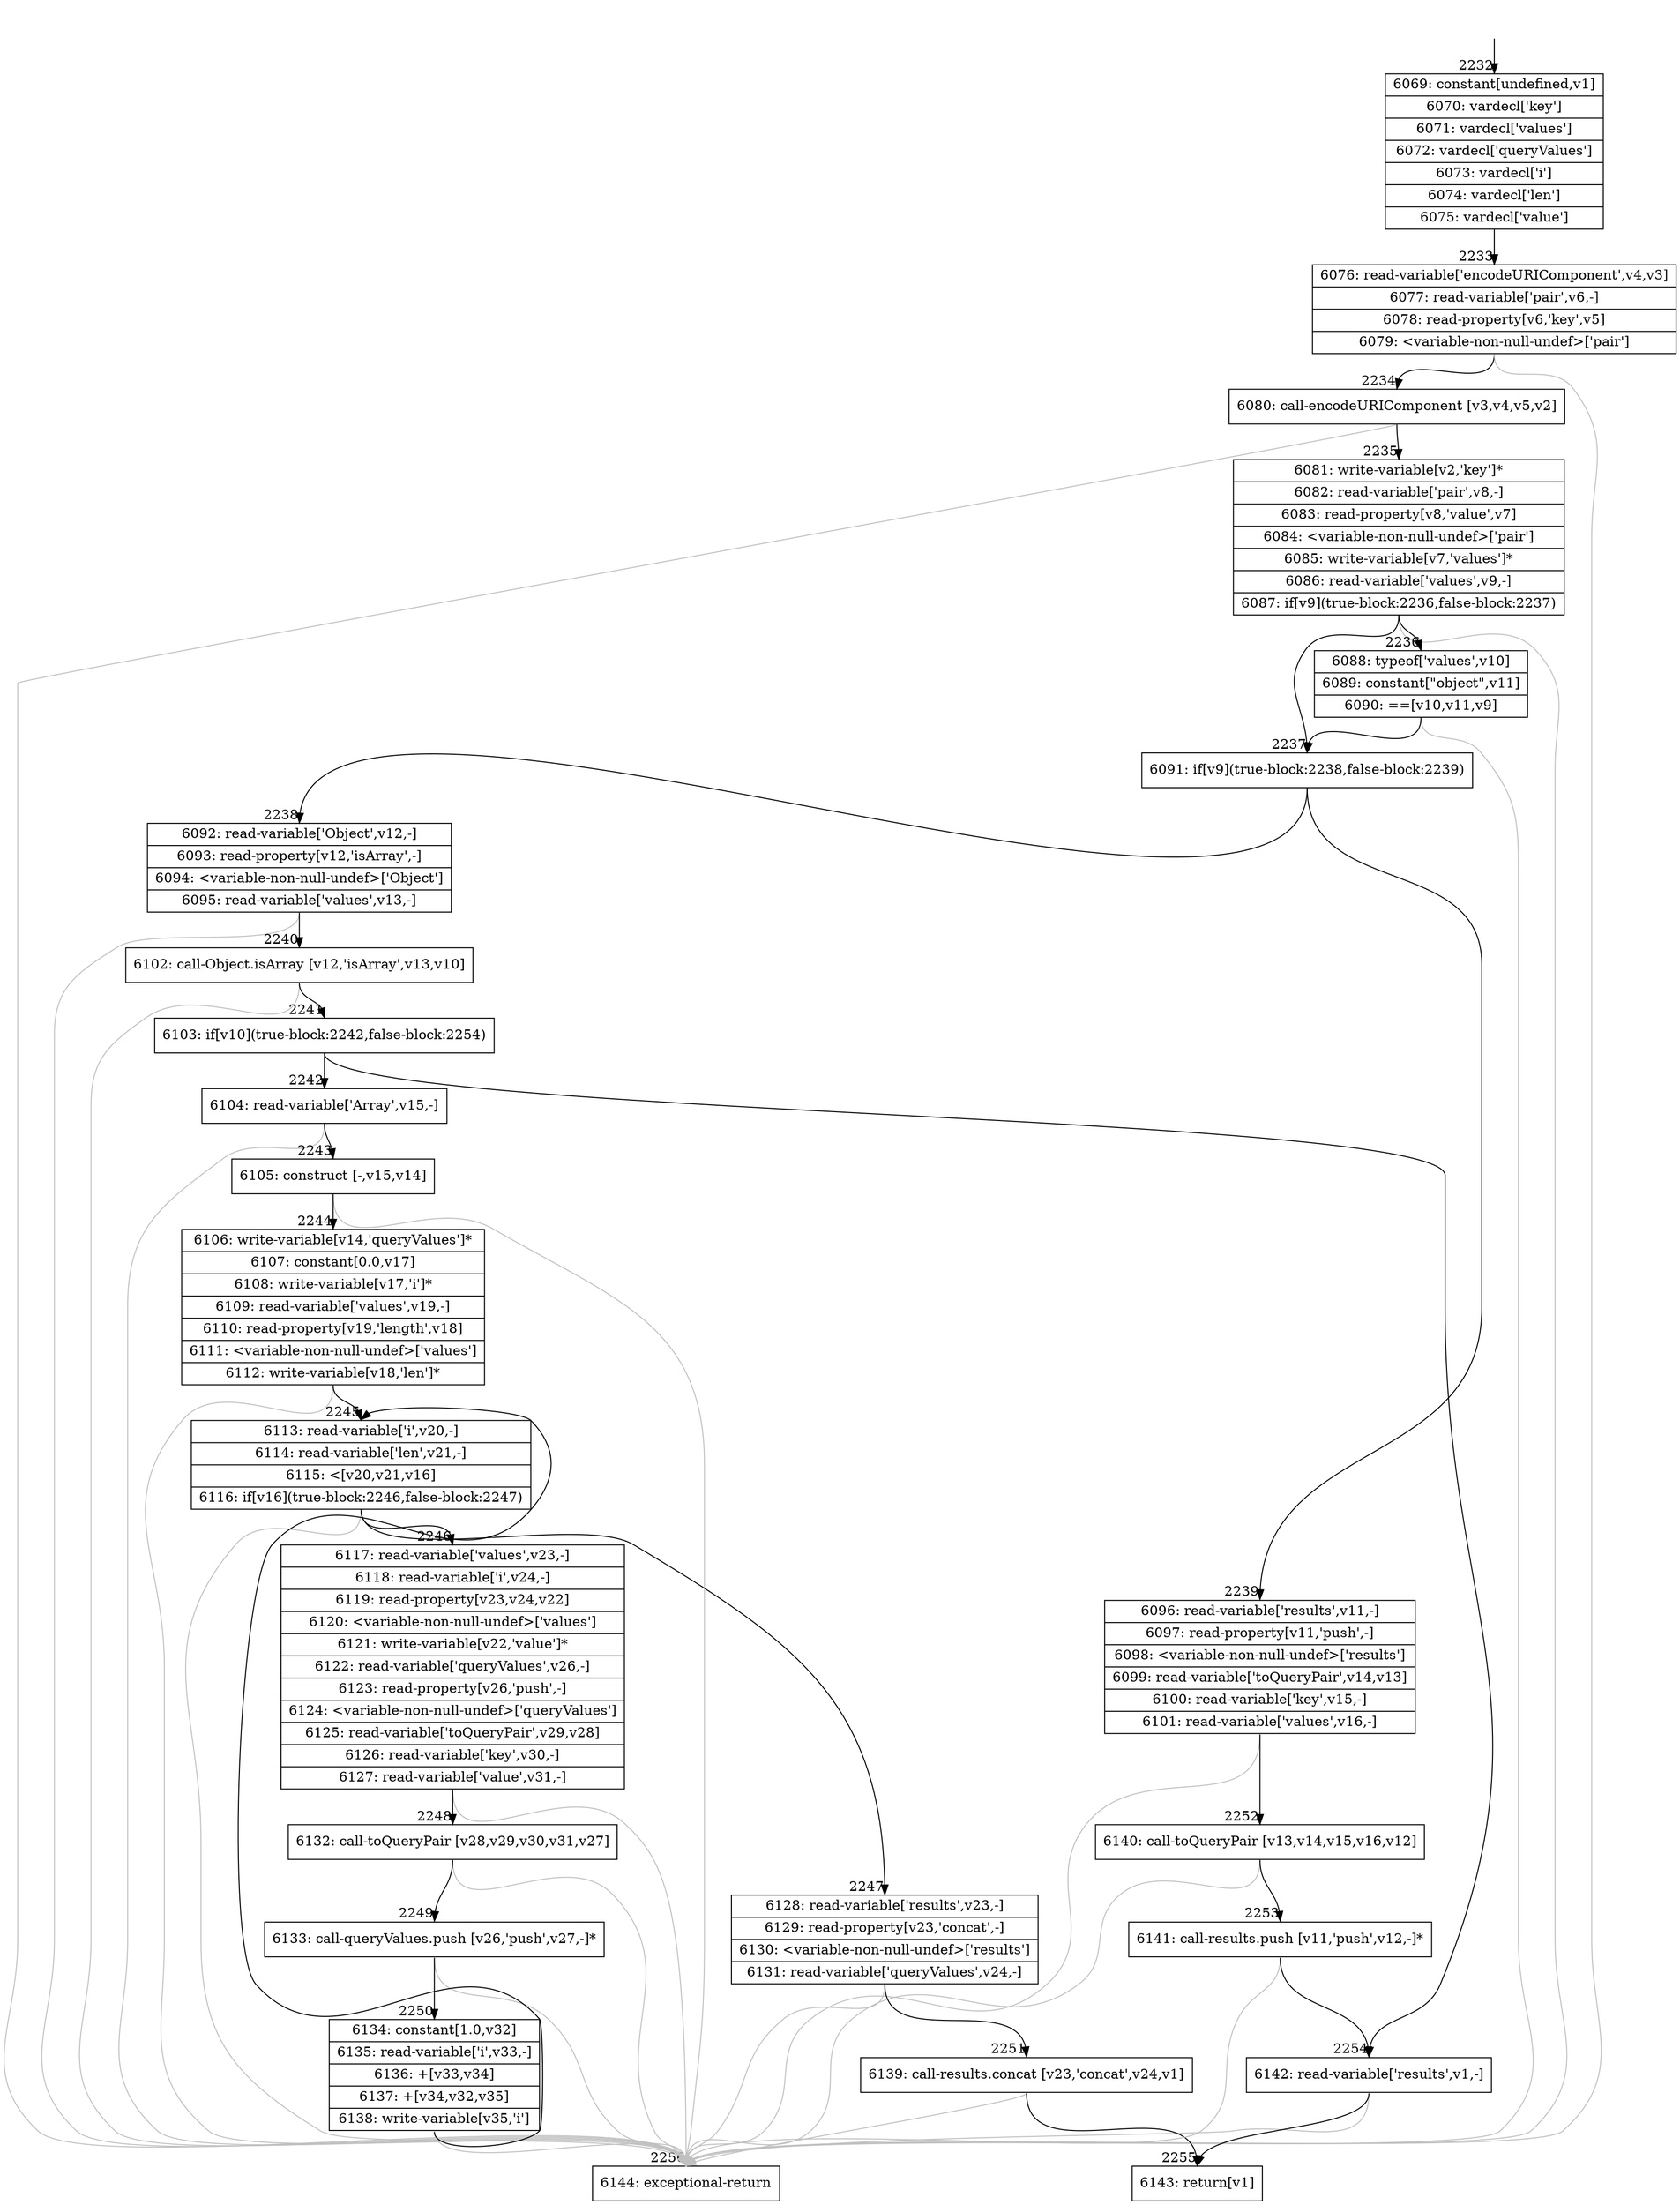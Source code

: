 digraph {
rankdir="TD"
BB_entry201[shape=none,label=""];
BB_entry201 -> BB2232 [tailport=s, headport=n, headlabel="    2232"]
BB2232 [shape=record label="{6069: constant[undefined,v1]|6070: vardecl['key']|6071: vardecl['values']|6072: vardecl['queryValues']|6073: vardecl['i']|6074: vardecl['len']|6075: vardecl['value']}" ] 
BB2232 -> BB2233 [tailport=s, headport=n, headlabel="      2233"]
BB2233 [shape=record label="{6076: read-variable['encodeURIComponent',v4,v3]|6077: read-variable['pair',v6,-]|6078: read-property[v6,'key',v5]|6079: \<variable-non-null-undef\>['pair']}" ] 
BB2233 -> BB2234 [tailport=s, headport=n, headlabel="      2234"]
BB2233 -> BB2256 [tailport=s, headport=n, color=gray, headlabel="      2256"]
BB2234 [shape=record label="{6080: call-encodeURIComponent [v3,v4,v5,v2]}" ] 
BB2234 -> BB2235 [tailport=s, headport=n, headlabel="      2235"]
BB2234 -> BB2256 [tailport=s, headport=n, color=gray]
BB2235 [shape=record label="{6081: write-variable[v2,'key']*|6082: read-variable['pair',v8,-]|6083: read-property[v8,'value',v7]|6084: \<variable-non-null-undef\>['pair']|6085: write-variable[v7,'values']*|6086: read-variable['values',v9,-]|6087: if[v9](true-block:2236,false-block:2237)}" ] 
BB2235 -> BB2237 [tailport=s, headport=n, headlabel="      2237"]
BB2235 -> BB2236 [tailport=s, headport=n, headlabel="      2236"]
BB2235 -> BB2256 [tailport=s, headport=n, color=gray]
BB2236 [shape=record label="{6088: typeof['values',v10]|6089: constant[\"object\",v11]|6090: ==[v10,v11,v9]}" ] 
BB2236 -> BB2237 [tailport=s, headport=n]
BB2236 -> BB2256 [tailport=s, headport=n, color=gray]
BB2237 [shape=record label="{6091: if[v9](true-block:2238,false-block:2239)}" ] 
BB2237 -> BB2238 [tailport=s, headport=n, headlabel="      2238"]
BB2237 -> BB2239 [tailport=s, headport=n, headlabel="      2239"]
BB2238 [shape=record label="{6092: read-variable['Object',v12,-]|6093: read-property[v12,'isArray',-]|6094: \<variable-non-null-undef\>['Object']|6095: read-variable['values',v13,-]}" ] 
BB2238 -> BB2240 [tailport=s, headport=n, headlabel="      2240"]
BB2238 -> BB2256 [tailport=s, headport=n, color=gray]
BB2239 [shape=record label="{6096: read-variable['results',v11,-]|6097: read-property[v11,'push',-]|6098: \<variable-non-null-undef\>['results']|6099: read-variable['toQueryPair',v14,v13]|6100: read-variable['key',v15,-]|6101: read-variable['values',v16,-]}" ] 
BB2239 -> BB2252 [tailport=s, headport=n, headlabel="      2252"]
BB2239 -> BB2256 [tailport=s, headport=n, color=gray]
BB2240 [shape=record label="{6102: call-Object.isArray [v12,'isArray',v13,v10]}" ] 
BB2240 -> BB2241 [tailport=s, headport=n, headlabel="      2241"]
BB2240 -> BB2256 [tailport=s, headport=n, color=gray]
BB2241 [shape=record label="{6103: if[v10](true-block:2242,false-block:2254)}" ] 
BB2241 -> BB2242 [tailport=s, headport=n, headlabel="      2242"]
BB2241 -> BB2254 [tailport=s, headport=n, headlabel="      2254"]
BB2242 [shape=record label="{6104: read-variable['Array',v15,-]}" ] 
BB2242 -> BB2243 [tailport=s, headport=n, headlabel="      2243"]
BB2242 -> BB2256 [tailport=s, headport=n, color=gray]
BB2243 [shape=record label="{6105: construct [-,v15,v14]}" ] 
BB2243 -> BB2244 [tailport=s, headport=n, headlabel="      2244"]
BB2243 -> BB2256 [tailport=s, headport=n, color=gray]
BB2244 [shape=record label="{6106: write-variable[v14,'queryValues']*|6107: constant[0.0,v17]|6108: write-variable[v17,'i']*|6109: read-variable['values',v19,-]|6110: read-property[v19,'length',v18]|6111: \<variable-non-null-undef\>['values']|6112: write-variable[v18,'len']*}" ] 
BB2244 -> BB2245 [tailport=s, headport=n, headlabel="      2245"]
BB2244 -> BB2256 [tailport=s, headport=n, color=gray]
BB2245 [shape=record label="{6113: read-variable['i',v20,-]|6114: read-variable['len',v21,-]|6115: \<[v20,v21,v16]|6116: if[v16](true-block:2246,false-block:2247)}" ] 
BB2245 -> BB2246 [tailport=s, headport=n, headlabel="      2246"]
BB2245 -> BB2247 [tailport=s, headport=n, headlabel="      2247"]
BB2245 -> BB2256 [tailport=s, headport=n, color=gray]
BB2246 [shape=record label="{6117: read-variable['values',v23,-]|6118: read-variable['i',v24,-]|6119: read-property[v23,v24,v22]|6120: \<variable-non-null-undef\>['values']|6121: write-variable[v22,'value']*|6122: read-variable['queryValues',v26,-]|6123: read-property[v26,'push',-]|6124: \<variable-non-null-undef\>['queryValues']|6125: read-variable['toQueryPair',v29,v28]|6126: read-variable['key',v30,-]|6127: read-variable['value',v31,-]}" ] 
BB2246 -> BB2248 [tailport=s, headport=n, headlabel="      2248"]
BB2246 -> BB2256 [tailport=s, headport=n, color=gray]
BB2247 [shape=record label="{6128: read-variable['results',v23,-]|6129: read-property[v23,'concat',-]|6130: \<variable-non-null-undef\>['results']|6131: read-variable['queryValues',v24,-]}" ] 
BB2247 -> BB2251 [tailport=s, headport=n, headlabel="      2251"]
BB2247 -> BB2256 [tailport=s, headport=n, color=gray]
BB2248 [shape=record label="{6132: call-toQueryPair [v28,v29,v30,v31,v27]}" ] 
BB2248 -> BB2249 [tailport=s, headport=n, headlabel="      2249"]
BB2248 -> BB2256 [tailport=s, headport=n, color=gray]
BB2249 [shape=record label="{6133: call-queryValues.push [v26,'push',v27,-]*}" ] 
BB2249 -> BB2250 [tailport=s, headport=n, headlabel="      2250"]
BB2249 -> BB2256 [tailport=s, headport=n, color=gray]
BB2250 [shape=record label="{6134: constant[1.0,v32]|6135: read-variable['i',v33,-]|6136: +[v33,v34]|6137: +[v34,v32,v35]|6138: write-variable[v35,'i']}" ] 
BB2250 -> BB2245 [tailport=s, headport=n]
BB2250 -> BB2256 [tailport=s, headport=n, color=gray]
BB2251 [shape=record label="{6139: call-results.concat [v23,'concat',v24,v1]}" ] 
BB2251 -> BB2255 [tailport=s, headport=n, headlabel="      2255"]
BB2251 -> BB2256 [tailport=s, headport=n, color=gray]
BB2252 [shape=record label="{6140: call-toQueryPair [v13,v14,v15,v16,v12]}" ] 
BB2252 -> BB2253 [tailport=s, headport=n, headlabel="      2253"]
BB2252 -> BB2256 [tailport=s, headport=n, color=gray]
BB2253 [shape=record label="{6141: call-results.push [v11,'push',v12,-]*}" ] 
BB2253 -> BB2254 [tailport=s, headport=n]
BB2253 -> BB2256 [tailport=s, headport=n, color=gray]
BB2254 [shape=record label="{6142: read-variable['results',v1,-]}" ] 
BB2254 -> BB2255 [tailport=s, headport=n]
BB2254 -> BB2256 [tailport=s, headport=n, color=gray]
BB2255 [shape=record label="{6143: return[v1]}" ] 
BB2256 [shape=record label="{6144: exceptional-return}" ] 
//#$~ 1505
}
